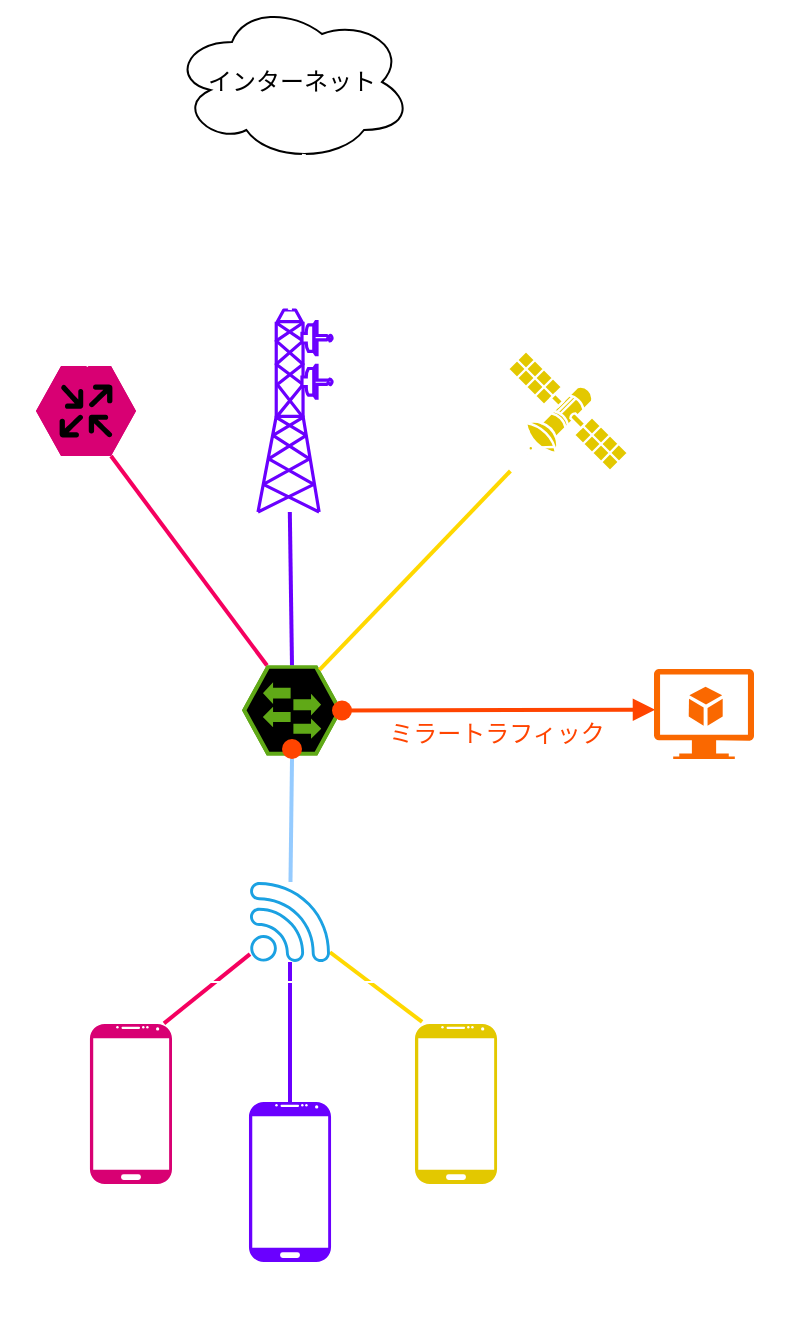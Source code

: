 <mxfile>
    <diagram id="Ckc8VQshlncL-4yLpiGO" name="ページ1">
        <mxGraphModel dx="1859" dy="1179" grid="1" gridSize="10" guides="1" tooltips="1" connect="1" arrows="1" fold="1" page="1" pageScale="1" pageWidth="827" pageHeight="1169" math="0" shadow="0">
            <root>
                <mxCell id="0"/>
                <mxCell id="1" parent="0"/>
                <mxCell id="91" style="edgeStyle=none;html=1;entryX=0.5;entryY=1;entryDx=0;entryDy=0;entryPerimeter=0;endArrow=none;endFill=0;fillColor=#647687;strokeColor=#95CBFF;jumpSize=5;strokeWidth=2;startArrow=none;" parent="1" source="113" target="98" edge="1">
                    <mxGeometry relative="1" as="geometry"/>
                </mxCell>
                <mxCell id="92" style="edgeStyle=none;html=1;endArrow=none;endFill=0;strokeColor=#FFD800;fillColor=#e3c800;strokeWidth=2;entryX=0.087;entryY=-0.013;entryDx=0;entryDy=0;entryPerimeter=0;" parent="1" source="93" target="131" edge="1">
                    <mxGeometry relative="1" as="geometry">
                        <mxPoint x="425" y="1242.54" as="targetPoint"/>
                    </mxGeometry>
                </mxCell>
                <mxCell id="93" value="" style="sketch=0;pointerEvents=1;shadow=0;dashed=0;html=1;strokeColor=none;fillColor=#1ba1e2;aspect=fixed;labelPosition=center;verticalLabelPosition=bottom;verticalAlign=top;align=center;outlineConnect=0;shape=mxgraph.vvd.wi_fi;fontColor=#ffffff;" parent="1" vertex="1">
                    <mxGeometry x="334" y="1170" width="40" height="40" as="geometry"/>
                </mxCell>
                <mxCell id="94" style="edgeStyle=none;html=1;endArrow=none;endFill=0;fillColor=#d80073;strokeColor=#F5005F;strokeWidth=2;" parent="1" target="93" edge="1">
                    <mxGeometry relative="1" as="geometry">
                        <mxPoint x="291" y="1240.674" as="sourcePoint"/>
                    </mxGeometry>
                </mxCell>
                <mxCell id="96" style="edgeStyle=none;html=1;exitX=1;exitY=0.5;exitDx=0;exitDy=0;exitPerimeter=0;endArrow=block;endFill=1;strokeWidth=2;fillColor=#fa6800;strokeColor=#FF4400;" parent="1" source="98" edge="1">
                    <mxGeometry relative="1" as="geometry">
                        <mxPoint x="536.6" y="1083.813" as="targetPoint"/>
                    </mxGeometry>
                </mxCell>
                <mxCell id="97" style="edgeStyle=none;html=1;entryX=0.75;entryY=1;entryDx=0;entryDy=0;entryPerimeter=0;fontColor=#95CBFF;strokeColor=#F5005F;fillColor=#d80073;strokeWidth=2;endArrow=none;endFill=0;exitX=0.25;exitY=0;exitDx=0;exitDy=0;exitPerimeter=0;" parent="1" source="98" target="110" edge="1">
                    <mxGeometry relative="1" as="geometry">
                        <mxPoint x="340" y="1040" as="sourcePoint"/>
                    </mxGeometry>
                </mxCell>
                <mxCell id="123" style="edgeStyle=none;html=1;exitX=0.5;exitY=0;exitDx=0;exitDy=0;exitPerimeter=0;entryX=0.43;entryY=1;entryDx=0;entryDy=0;entryPerimeter=0;fillColor=#6a00ff;strokeColor=#6A00FF;endArrow=none;endFill=0;strokeWidth=2;" edge="1" parent="1" source="98" target="122">
                    <mxGeometry relative="1" as="geometry"/>
                </mxCell>
                <mxCell id="98" value="" style="verticalLabelPosition=bottom;sketch=0;html=1;fillColor=#60a917;strokeColor=default;verticalAlign=top;align=center;points=[[0,0.5,0],[0.125,0.25,0],[0.25,0,0],[0.5,0,0],[0.75,0,0],[0.875,0.25,0],[1,0.5,0],[0.875,0.75,0],[0.75,1,0],[0.5,1,0],[0.125,0.75,0]];pointerEvents=1;shape=mxgraph.cisco_safe.compositeIcon;bgIcon=mxgraph.cisco_safe.design.blank_device;resIcon=mxgraph.cisco_safe.design.access_switch_2;fontColor=#ffffff;" parent="1" vertex="1">
                    <mxGeometry x="330" y="1061.75" width="50" height="45" as="geometry"/>
                </mxCell>
                <mxCell id="99" style="edgeStyle=none;html=1;entryX=0.775;entryY=0.049;entryDx=0;entryDy=0;entryPerimeter=0;endArrow=none;endFill=0;strokeWidth=2;fillColor=#e3c800;strokeColor=#FFD800;" parent="1" source="109" target="98" edge="1">
                    <mxGeometry relative="1" as="geometry">
                        <mxPoint x="182.13" y="1072.5" as="sourcePoint"/>
                    </mxGeometry>
                </mxCell>
                <mxCell id="100" style="edgeStyle=none;html=1;exitX=0.4;exitY=0.85;exitDx=0;exitDy=0;exitPerimeter=0;entryX=0.8;entryY=0.8;entryDx=0;entryDy=0;entryPerimeter=0;endArrow=none;endFill=0;strokeWidth=2;strokeColor=#FFFFFF;" parent="1" source="109" target="117" edge="1">
                    <mxGeometry relative="1" as="geometry">
                        <mxPoint x="91.995" y="870.25" as="sourcePoint"/>
                        <mxPoint x="92" y="1026.5" as="targetPoint"/>
                    </mxGeometry>
                </mxCell>
                <mxCell id="101" value="&lt;font color=&quot;#ffffff&quot;&gt;AP&lt;/font&gt;" style="text;html=1;align=center;verticalAlign=middle;resizable=0;points=[];autosize=1;strokeColor=#FFFFFF;fillColor=none;" parent="1" vertex="1">
                    <mxGeometry x="374" y="1160" width="30" height="20" as="geometry"/>
                </mxCell>
                <mxCell id="102" value="&lt;font color=&quot;#ffffff&quot;&gt;利用者端末&lt;/font&gt;" style="text;html=1;align=center;verticalAlign=middle;resizable=0;points=[];autosize=1;strokeColor=#FFFFFF;fillColor=none;" parent="1" vertex="1">
                    <mxGeometry x="397" y="1360" width="80" height="20" as="geometry"/>
                </mxCell>
                <mxCell id="103" value="&lt;font color=&quot;#ffffff&quot;&gt;SW&lt;/font&gt;" style="text;html=1;align=center;verticalAlign=middle;resizable=0;points=[];autosize=1;strokeColor=#FFFFFF;fillColor=none;" parent="1" vertex="1">
                    <mxGeometry x="370" y="1110" width="30" height="20" as="geometry"/>
                </mxCell>
                <mxCell id="104" value="&lt;font color=&quot;#ffffff&quot;&gt;Starlink&lt;/font&gt;" style="text;html=1;align=center;verticalAlign=middle;resizable=0;points=[];autosize=1;strokeColor=#FFFFFF;fillColor=none;" parent="1" vertex="1">
                    <mxGeometry x="472" y="980" width="60" height="20" as="geometry"/>
                </mxCell>
                <mxCell id="106" value="&lt;font color=&quot;#ffffff&quot;&gt;RTT 計測器&lt;/font&gt;" style="text;html=1;align=center;verticalAlign=middle;resizable=0;points=[];autosize=1;strokeColor=#FFFFFF;fillColor=none;" parent="1" vertex="1">
                    <mxGeometry x="523" y="1111" width="80" height="20" as="geometry"/>
                </mxCell>
                <mxCell id="109" value="" style="verticalAlign=top;verticalLabelPosition=bottom;labelPosition=center;align=center;html=1;outlineConnect=0;fillColor=#e3c800;strokeColor=#FFFFFF;gradientDirection=north;strokeWidth=2;shape=mxgraph.networks.satellite;fontColor=#000000;" parent="1" vertex="1">
                    <mxGeometry x="463" y="904.5" width="60" height="60" as="geometry"/>
                </mxCell>
                <mxCell id="110" value="" style="verticalLabelPosition=bottom;sketch=0;html=1;fillColor=#d80073;strokeColor=default;verticalAlign=top;align=center;points=[[0,0.5,0],[0.125,0.25,0],[0.25,0,0],[0.5,0,0],[0.75,0,0],[0.875,0.25,0],[1,0.5,0],[0.875,0.75,0],[0.75,1,0],[0.5,1,0],[0.125,0.75,0]];pointerEvents=1;shape=mxgraph.cisco_safe.compositeIcon;bgIcon=mxgraph.cisco_safe.design.blank_device;resIcon=mxgraph.cisco_safe.design.router;fontColor=#ffffff;" parent="1" vertex="1">
                    <mxGeometry x="227" y="912" width="50" height="45" as="geometry"/>
                </mxCell>
                <mxCell id="111" style="edgeStyle=none;html=1;entryX=0.31;entryY=0.8;entryDx=0;entryDy=0;entryPerimeter=0;endArrow=none;endFill=0;strokeWidth=2;strokeColor=#FFFFFF;exitX=0.5;exitY=0;exitDx=0;exitDy=0;exitPerimeter=0;" parent="1" target="117" edge="1" source="110">
                    <mxGeometry relative="1" as="geometry">
                        <mxPoint x="270" y="880" as="sourcePoint"/>
                        <mxPoint x="110.75" y="1037.75" as="targetPoint"/>
                    </mxGeometry>
                </mxCell>
                <mxCell id="112" value="&lt;font color=&quot;#ffffff&quot;&gt;CNS&lt;/font&gt;" style="text;html=1;align=center;verticalAlign=middle;resizable=0;points=[];autosize=1;strokeColor=#FFFFFF;fillColor=none;" parent="1" vertex="1">
                    <mxGeometry x="210" y="965" width="40" height="20" as="geometry"/>
                </mxCell>
                <mxCell id="113" value="" style="ellipse;whiteSpace=wrap;html=1;aspect=fixed;fillColor=#FF4400;strokeColor=none;" parent="1" vertex="1">
                    <mxGeometry x="350" y="1098.5" width="10" height="10" as="geometry"/>
                </mxCell>
                <mxCell id="114" value="" style="edgeStyle=none;html=1;entryX=0.5;entryY=1;entryDx=0;entryDy=0;entryPerimeter=0;endArrow=none;endFill=0;fillColor=#647687;strokeColor=#95CBFF;jumpSize=5;strokeWidth=2;" parent="1" source="93" target="113" edge="1">
                    <mxGeometry relative="1" as="geometry">
                        <mxPoint x="359" y="1250" as="sourcePoint"/>
                        <mxPoint x="359" y="1106.75" as="targetPoint"/>
                    </mxGeometry>
                </mxCell>
                <mxCell id="115" value="" style="ellipse;whiteSpace=wrap;html=1;aspect=fixed;fillColor=#FF4400;strokeColor=none;" parent="1" vertex="1">
                    <mxGeometry x="375" y="1079.25" width="10" height="10" as="geometry"/>
                </mxCell>
                <mxCell id="116" value="&lt;font color=&quot;#ff4400&quot;&gt;ミラートラフィック&lt;/font&gt;" style="text;html=1;align=center;verticalAlign=middle;resizable=0;points=[];autosize=1;strokeColor=none;fillColor=none;" parent="1" vertex="1">
                    <mxGeometry x="397" y="1085.75" width="120" height="20" as="geometry"/>
                </mxCell>
                <mxCell id="117" value="インターネット" style="ellipse;shape=cloud;whiteSpace=wrap;html=1;" parent="1" vertex="1">
                    <mxGeometry x="295" y="730" width="120" height="80" as="geometry"/>
                </mxCell>
                <mxCell id="121" value="" style="verticalLabelPosition=bottom;html=1;verticalAlign=top;align=center;strokeColor=none;fillColor=#fa6800;shape=mxgraph.azure.virtual_machine_feature;pointerEvents=1;fontColor=#000000;" parent="1" vertex="1">
                    <mxGeometry x="536" y="1063.5" width="50" height="45" as="geometry"/>
                </mxCell>
                <mxCell id="122" value="" style="shape=mxgraph.cisco.wireless.radio_tower;html=1;pointerEvents=1;dashed=0;fillColor=#FFFFFF;strokeColor=#6A00FF;strokeWidth=2;verticalLabelPosition=bottom;verticalAlign=top;align=center;outlineConnect=0;fontColor=#ffffff;" vertex="1" parent="1">
                    <mxGeometry x="338" y="884" width="37" height="101" as="geometry"/>
                </mxCell>
                <mxCell id="125" style="edgeStyle=none;html=1;entryX=0.55;entryY=0.95;entryDx=0;entryDy=0;entryPerimeter=0;endArrow=none;endFill=0;strokeWidth=2;strokeColor=#FFFFFF;exitX=0.43;exitY=0;exitDx=0;exitDy=0;exitPerimeter=0;" edge="1" parent="1" source="122" target="117">
                    <mxGeometry relative="1" as="geometry">
                        <mxPoint x="280" y="890" as="sourcePoint"/>
                        <mxPoint x="342.2" y="804" as="targetPoint"/>
                    </mxGeometry>
                </mxCell>
                <mxCell id="126" value="&lt;font color=&quot;#ffffff&quot;&gt;5G&lt;/font&gt;" style="text;html=1;align=center;verticalAlign=middle;resizable=0;points=[];autosize=1;strokeColor=#FFFFFF;fillColor=none;" vertex="1" parent="1">
                    <mxGeometry x="370" y="957" width="30" height="20" as="geometry"/>
                </mxCell>
                <mxCell id="128" style="edgeStyle=none;html=1;endArrow=none;endFill=0;strokeColor=#6A00FF;strokeWidth=2;" edge="1" parent="1" target="93">
                    <mxGeometry relative="1" as="geometry">
                        <mxPoint x="354" y="1281" as="sourcePoint"/>
                    </mxGeometry>
                </mxCell>
                <mxCell id="129" value="" style="verticalLabelPosition=bottom;verticalAlign=top;html=1;shadow=0;dashed=0;strokeWidth=1;shape=mxgraph.android.phone2;strokeColor=none;fillColor=#6A00FF;" vertex="1" parent="1">
                    <mxGeometry x="333.49" y="1280" width="41.03" height="80" as="geometry"/>
                </mxCell>
                <mxCell id="130" value="" style="verticalLabelPosition=bottom;verticalAlign=top;html=1;shadow=0;dashed=0;strokeWidth=1;shape=mxgraph.android.phone2;strokeColor=none;fillColor=#d80073;fontColor=#ffffff;" vertex="1" parent="1">
                    <mxGeometry x="253.97" y="1241" width="41.03" height="80" as="geometry"/>
                </mxCell>
                <mxCell id="131" value="" style="verticalLabelPosition=bottom;verticalAlign=top;html=1;shadow=0;dashed=0;strokeWidth=1;shape=mxgraph.android.phone2;strokeColor=none;fillColor=#e3c800;fontColor=#000000;" vertex="1" parent="1">
                    <mxGeometry x="416.49" y="1241" width="41.03" height="80" as="geometry"/>
                </mxCell>
                <mxCell id="132" value="" style="rounded=0;whiteSpace=wrap;html=1;strokeColor=#FFFFFF;fillColor=none;" vertex="1" parent="1">
                    <mxGeometry x="227" y="1220" width="254" height="170" as="geometry"/>
                </mxCell>
            </root>
        </mxGraphModel>
    </diagram>
</mxfile>